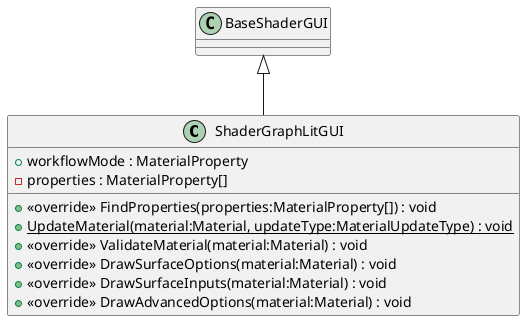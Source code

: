 @startuml
class ShaderGraphLitGUI {
    + workflowMode : MaterialProperty
    - properties : MaterialProperty[]
    + <<override>> FindProperties(properties:MaterialProperty[]) : void
    + {static} UpdateMaterial(material:Material, updateType:MaterialUpdateType) : void
    + <<override>> ValidateMaterial(material:Material) : void
    + <<override>> DrawSurfaceOptions(material:Material) : void
    + <<override>> DrawSurfaceInputs(material:Material) : void
    + <<override>> DrawAdvancedOptions(material:Material) : void
}
BaseShaderGUI <|-- ShaderGraphLitGUI
@enduml
